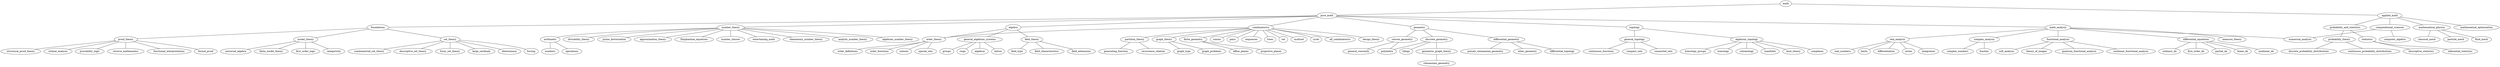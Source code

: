 graph math_map {
    //node [shape=circle];
    //нулевой уровень
    math [label="math"];

    //первый уровень
    pure_math;
    applied_math;

    //второй уровень, чистая математика
    foundations;
    number_theory;
    algebra;
    combinatorics;
    geometry;
    topology;
    math_analysis;

    //второй уровень, прикладная математика
    probability_and_statistics;
    computational_sciences;
    mathematical_physics;
    mathematical_optimization;
    
    //третий уровень, основы
    proof_theory;
    model_theory;
    set_theory;

    //третий уровень, теория чисел 
    arithmetic;
    number_theory;

    //третий уровень, алгебра
    order_theory;
    general_algebraic_systems;
    field_theory; 

    //третий уровень, комбинаторика
    combinatorics;
    partition_theory;
    graph_theory;
    finite_geometry;
    order_theory;

    //третий уровень, геометрия
    сonvex_geometry;
    discrete_geometry;
    differential_geometry;

    //третий уровень,топология
    general_topology;
    algebraic_topology;

    //третий уровень, матан 
    real_analysis;
	complex_analysis;
	functional_analysis;
	differential_equations;


    //третий уровень, тервер и матстат
    probability_theory;
    statistics;

    //третий уровень, вычисления
    numerical_analysis;
    computer_algebra;

    //третий уровень, физика
    classical_mech;
    particle_mech;
    fluid_mech;


    //четвертый уровень, теория доказательств 
    structural_proof_theory;
    ordinal_analysis;
	provability_logic;
	reverse_mathematics;
	functional_interpretations;
	formal_proof;

    //четвертый уровень, теория модели
    universal_algebra;
    finite_model_theory;
	first_order_logic;
	categoricity;

    //четвертый уровень, теория множеств
    combinatorial_set_theory;
    descriptive_set_theory;
	fuzzy_set_theory;
	large_cardinals;
    determinacy;
    forcing;

    //четвертый уровень, арифметика
    numbers;
    operations;

    //четвертый уровень, теория чисел
    divisibility_theory;
    prime_factorization;
    approximation_theory;
    Diophantine_equations;
    number_classes;
    entertaining_math;

    //четвертый уровень, теория множеств
    order_definitions;
    order_functions;
    subsets;
    special_sets;

    //четвертый уровень, системы
    groups;
    rings;
    algebras;
    lattice;

    //четвертый уровень, теория полей
    field_type;
    field_characteristics;
    field_extensions;

    //четвертый уровень, комбинаторика 
    unions;
    pairs;
    sequences;
    trees;
    set;
    multiset;
    cycle;

    //четвертый уровень, разбиения
    generating_function;
    recurrence_relation;

    //четвертый уровень, графы
    graph_type;
    graph_problems;


    //четвертый уровень, конечная геометрия
    affine_planes;
    projective_planes;

    //четвертый уровень, геометрия
    general_convexity;
    polyhedra;

    //четвертый уровень, дискретная геометрия
    polyhedra;
    tilings;
    geometric_graph_theory:

    //четвертый уровень, дифференциальная геометрия
    riemannian_geometry;
    pseudo_riemannian_geometry;
    other_geometry;
    differential_topology;

    //четвертый уровень, общая топология
    continuous_functions;
    compact_sets;
    connected_sets;

    //четвертый уровень, алгебраическая топология
    homotopy_groups;
    homology;
    cohomology;
    manifolds;
    knot_theory;
    complexes;

    //четвертый уровень, р анализ
    real_numbers;
    limits;
    differentiation;
    series;
    integration;

    //четвертый уровень, к анализ
    complex_numbers;
    fractals;

    //четвертый уровень, функциональный анализ 
    soft_analysis;
    theory_of_images;
    quantum_functional_analysis;
    nonlinear_functional_analysis;


    //четвертый уровень, дифференциальные уравнения
    ordinary_de;
    first_order_de;
    partial_de;
    linear_de;
    nonlinear_de;


    //четвертый уровень, тервер
    discrete_probability_distributions;
    continuous_probability_distributions;

    //четвертый уровень, матстат
    descriptive_statistics;
    inferential_statistics;

    //построение графа
    math --  pure_math;
    math -- applied_math;

    pure_math -- foundations;
    pure_math -- number_theory;
    pure_math -- algebra;
    pure_math -- combinatorics;
    pure_math -- geometry;
    pure_math -- topology;
    pure_math -- math_analysis;


    applied_math -- probability_and_statistics;
    applied_math -- computational_sciences;
    applied_math -- mathematical_physics;
    applied_math -- mathematical_optimization;

    foundations -- proof_theory;
    foundations -- model_theory;
    foundations -- set_theory;

    number_theory -- arithmetic;
    number_theory -- elementary_number_theory;
    number_theory -- analytic_number_theory;
    number_theory -- algebraic_number_theory;

    algebra -- order_theory;
    algebra -- general_algebraic_systems;
    algebra -- field_theory;

    combinatorics -- all_combinatorics;
    combinatorics -- partition_theory;
    combinatorics -- graph_theory;
    combinatorics -- design_theory;
    combinatorics -- finite_geometry;
    combinatorics -- order_theory;

    geometry -- сonvex_geometry;
    geometry -- discrete_geometry;
    geometry -- differential_geometry;

    topology -- general_topology;
    topology -- algebraic_topology;

    math_analysis -- real_analysis;
	math_analysis -- complex_analysis;
	math_analysis -- functional_analysis;
	math_analysis -- differential_equations;
	math_analysis -- measure_theory;
	math_analysis -- numerical_analysis;
    

    probability_and_statistics -- probability_theory;
    probability_and_statistics -- statistics;

    computational_sciences -- numerical_analysis;
    computational_sciences -- computer_algebra;

    mathematical_physics -- classical_mech;
    mathematical_physics -- particle_mech;
    mathematical_physics -- fluid_mech;

    proof_theory -- structural_proof_theory;
    proof_theory -- ordinal_analysis;
	proof_theory -- provability_logic;
	proof_theory -- reverse_mathematics;
	proof_theory -- functional_interpretations;
	proof_theory -- formal_proof;

    model_theory -- universal_algebra;
    model_theory -- finite_model_theory;
	model_theory -- first_order_logic;
	model_theory -- categoricity;

    set_theory -- combinatorial_set_theory;
    set_theory -- descriptive_set_theory;
	set_theory -- fuzzy_set_theory;
	set_theory -- large_cardinals;
    set_theory -- determinacy;
    set_theory -- forcing;

    arithmetic -- numbers;
    arithmetic -- operations;

    number_theory -- divisibility_theory;
    number_theory -- prime_factorization;
    number_theory -- approximation_theory;
    number_theory -- Diophantine_equations;
    number_theory -- number_classes;
    number_theory -- entertaining_math;

    order_theory -- order_definitions;
    order_theory -- order_functions;
    order_theory -- subsets;
    order_theory -- special_sets;

    general_algebraic_systems -- groups;
    general_algebraic_systems -- rings;
    general_algebraic_systems -- algebras;
    general_algebraic_systems -- lattice;

    field_theory -- field_type;
    field_theory -- field_characteristics;
    field_theory -- field_extensions;

    combinatorics -- unions;
    combinatorics -- pairs;
    combinatorics -- sequences;
    combinatorics -- trees;
    combinatorics -- set;
    combinatorics -- multiset;
    combinatorics -- cycle;

    partition_theory -- generating_function;
    partition_theory -- recurrence_relation;

    graph_theory -- graph_type;
    graph_theory -- graph_problems;

    finite_geometry -- affine_planes;
    finite_geometry -- projective_planes;

    сonvex_geometry -- general_convexity;
    сonvex_geometry -- polyhedra;

    discrete_geometry -- polyhedra;
    discrete_geometry -- tilings;
    discrete_geometry -- geometric_graph_theory:

    differential_geometry -- riemannian_geometry;
    differential_geometry -- pseudo_riemannian_geometry;
    differential_geometry -- other_geometry;
    differential_geometry -- differential_topology;

    general_topology -- continuous_functions;
    general_topology -- compact_sets;
    general_topology -- connected_sets;

    algebraic_topology -- homotopy_groups;
    algebraic_topology -- homology;
    algebraic_topology -- cohomology;
    algebraic_topology -- manifolds;
    algebraic_topology -- knot_theory;
    algebraic_topology -- complexes;

    real_analysis -- real_numbers;
    real_analysis -- limits;
    real_analysis -- differentiation;
    real_analysis -- series;
    real_analysis -- integration;

    complex_analysis -- complex_numbers;
    complex_analysis -- fractals;

    functional_analysis -- soft_analysis;
    functional_analysis -- theory_of_images;
    functional_analysis -- quantum_functional_analysis;
    functional_analysis -- nonlinear_functional_analysis;

    differential_equations -- ordinary_de;
    differential_equations -- first_order_de;
    differential_equations -- partial_de;
    differential_equations -- linear_de;
    differential_equations -- nonlinear_de;

    probability_theory -- discrete_probability_distributions;
    probability_theory -- continuous_probability_distributions;

    statistics -- descriptive_statistics;
    statistics -- inferential_statistics;
}